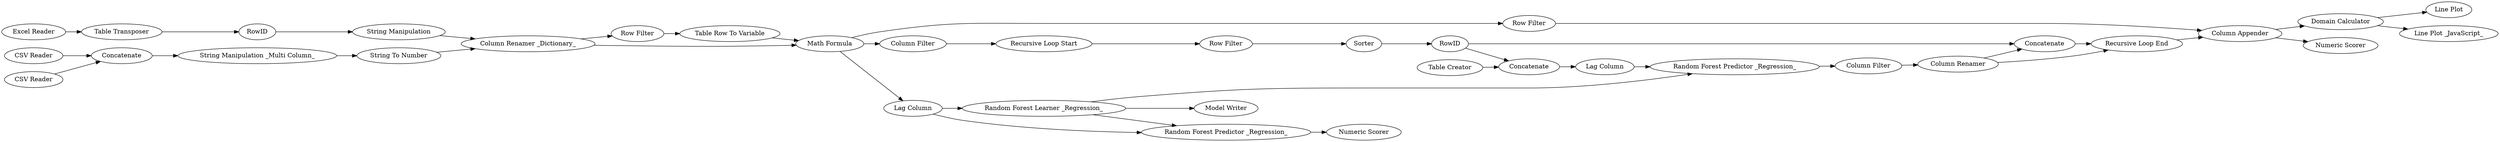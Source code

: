 digraph {
	"-7226287263465727254_24" [label="Recursive Loop End"]
	"-7226287263465727254_19" [label="Table Row To Variable"]
	"-7226287263465727254_41" [label="Domain Calculator"]
	"-7226287263465727254_25" [label=Concatenate]
	"-7226287263465727254_1" [label="CSV Reader"]
	"-7226287263465727254_42" [label="Line Plot"]
	"-7226287263465727254_10" [label="Random Forest Learner _Regression_"]
	"-7226287263465727254_38" [label=Concatenate]
	"-7226287263465727254_31" [label="Row Filter"]
	"-7226287263465727254_29" [label="Row Filter"]
	"-7226287263465727254_5" [label="String Manipulation"]
	"-7226287263465727254_8" [label="String To Number"]
	"-7226287263465727254_14" [label="Column Filter"]
	"-7226287263465727254_27" [label="Column Filter"]
	"-7226287263465727254_33" [label="Table Creator"]
	"-7226287263465727254_39" [label="Numeric Scorer"]
	"-7226287263465727254_13" [label="Recursive Loop Start"]
	"-7226287263465727254_4" [label="Table Transposer"]
	"-7226287263465727254_9" [label="Lag Column"]
	"-7226287263465727254_36" [label="Model Writer"]
	"-7226287263465727254_2" [label="Excel Reader"]
	"-7226287263465727254_12" [label="Numeric Scorer"]
	"-7226287263465727254_7" [label="String Manipulation _Multi Column_"]
	"-7226287263465727254_18" [label="Row Filter"]
	"-7226287263465727254_35" [label=RowID]
	"-7226287263465727254_26" [label="Column Renamer"]
	"-7226287263465727254_22" [label="Lag Column"]
	"-7226287263465727254_37" [label="CSV Reader"]
	"-7226287263465727254_3" [label="Column Renamer _Dictionary_"]
	"-7226287263465727254_34" [label=Concatenate]
	"-7226287263465727254_23" [label="Random Forest Predictor _Regression_"]
	"-7226287263465727254_6" [label=RowID]
	"-7226287263465727254_11" [label="Random Forest Predictor _Regression_"]
	"-7226287263465727254_40" [label="Line Plot _JavaScript_"]
	"-7226287263465727254_32" [label="Column Appender"]
	"-7226287263465727254_21" [label=Sorter]
	"-7226287263465727254_20" [label="Math Formula"]
	"-7226287263465727254_22" -> "-7226287263465727254_23"
	"-7226287263465727254_8" -> "-7226287263465727254_3"
	"-7226287263465727254_26" -> "-7226287263465727254_24"
	"-7226287263465727254_20" -> "-7226287263465727254_14"
	"-7226287263465727254_34" -> "-7226287263465727254_22"
	"-7226287263465727254_38" -> "-7226287263465727254_7"
	"-7226287263465727254_7" -> "-7226287263465727254_8"
	"-7226287263465727254_10" -> "-7226287263465727254_11"
	"-7226287263465727254_11" -> "-7226287263465727254_12"
	"-7226287263465727254_41" -> "-7226287263465727254_40"
	"-7226287263465727254_41" -> "-7226287263465727254_42"
	"-7226287263465727254_32" -> "-7226287263465727254_39"
	"-7226287263465727254_13" -> "-7226287263465727254_29"
	"-7226287263465727254_9" -> "-7226287263465727254_10"
	"-7226287263465727254_24" -> "-7226287263465727254_32"
	"-7226287263465727254_9" -> "-7226287263465727254_11"
	"-7226287263465727254_6" -> "-7226287263465727254_5"
	"-7226287263465727254_10" -> "-7226287263465727254_36"
	"-7226287263465727254_31" -> "-7226287263465727254_32"
	"-7226287263465727254_14" -> "-7226287263465727254_13"
	"-7226287263465727254_27" -> "-7226287263465727254_26"
	"-7226287263465727254_2" -> "-7226287263465727254_4"
	"-7226287263465727254_10" -> "-7226287263465727254_23"
	"-7226287263465727254_37" -> "-7226287263465727254_38"
	"-7226287263465727254_5" -> "-7226287263465727254_3"
	"-7226287263465727254_23" -> "-7226287263465727254_27"
	"-7226287263465727254_35" -> "-7226287263465727254_25"
	"-7226287263465727254_25" -> "-7226287263465727254_24"
	"-7226287263465727254_20" -> "-7226287263465727254_9"
	"-7226287263465727254_35" -> "-7226287263465727254_34"
	"-7226287263465727254_18" -> "-7226287263465727254_19"
	"-7226287263465727254_3" -> "-7226287263465727254_18"
	"-7226287263465727254_21" -> "-7226287263465727254_35"
	"-7226287263465727254_3" -> "-7226287263465727254_20"
	"-7226287263465727254_26" -> "-7226287263465727254_25"
	"-7226287263465727254_19" -> "-7226287263465727254_20"
	"-7226287263465727254_1" -> "-7226287263465727254_38"
	"-7226287263465727254_4" -> "-7226287263465727254_6"
	"-7226287263465727254_29" -> "-7226287263465727254_21"
	"-7226287263465727254_20" -> "-7226287263465727254_31"
	"-7226287263465727254_33" -> "-7226287263465727254_34"
	"-7226287263465727254_32" -> "-7226287263465727254_41"
	rankdir=LR
}
